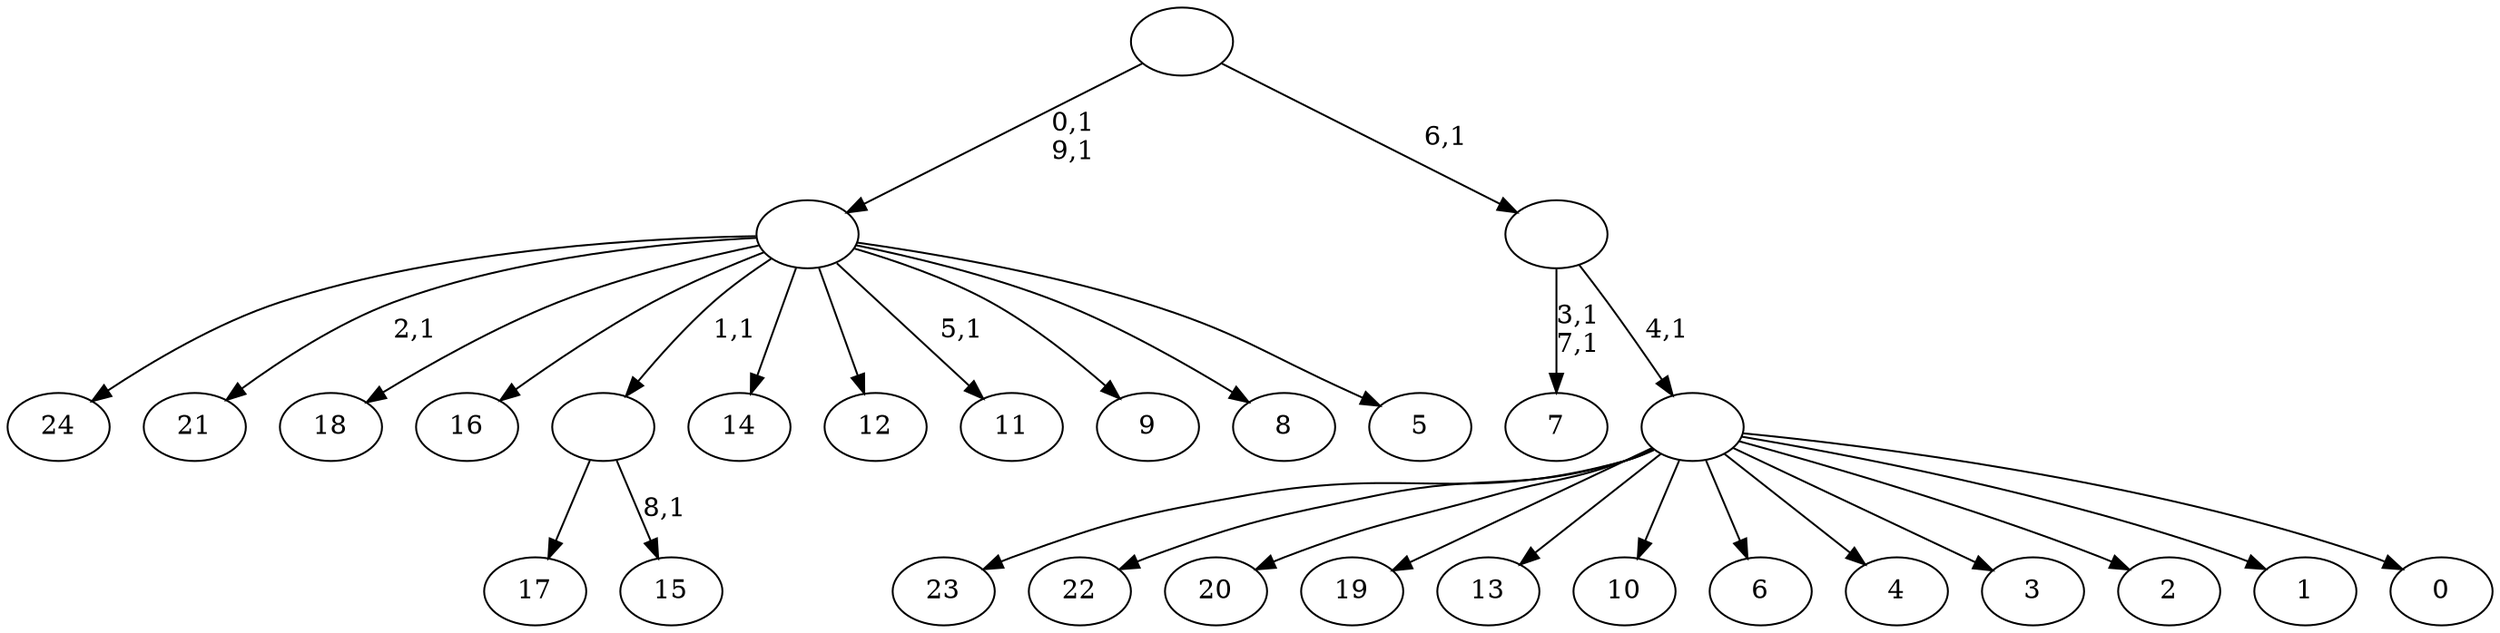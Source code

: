 digraph T {
	35 [label="24"]
	34 [label="23"]
	33 [label="22"]
	32 [label="21"]
	30 [label="20"]
	29 [label="19"]
	28 [label="18"]
	27 [label="17"]
	26 [label="16"]
	25 [label="15"]
	23 [label=""]
	22 [label="14"]
	21 [label="13"]
	20 [label="12"]
	19 [label="11"]
	17 [label="10"]
	16 [label="9"]
	15 [label="8"]
	14 [label="7"]
	11 [label="6"]
	10 [label="5"]
	9 [label=""]
	7 [label="4"]
	6 [label="3"]
	5 [label="2"]
	4 [label="1"]
	3 [label="0"]
	2 [label=""]
	1 [label=""]
	0 [label=""]
	23 -> 25 [label="8,1"]
	23 -> 27 [label=""]
	9 -> 19 [label="5,1"]
	9 -> 32 [label="2,1"]
	9 -> 35 [label=""]
	9 -> 28 [label=""]
	9 -> 26 [label=""]
	9 -> 23 [label="1,1"]
	9 -> 22 [label=""]
	9 -> 20 [label=""]
	9 -> 16 [label=""]
	9 -> 15 [label=""]
	9 -> 10 [label=""]
	2 -> 34 [label=""]
	2 -> 33 [label=""]
	2 -> 30 [label=""]
	2 -> 29 [label=""]
	2 -> 21 [label=""]
	2 -> 17 [label=""]
	2 -> 11 [label=""]
	2 -> 7 [label=""]
	2 -> 6 [label=""]
	2 -> 5 [label=""]
	2 -> 4 [label=""]
	2 -> 3 [label=""]
	1 -> 14 [label="3,1\n7,1"]
	1 -> 2 [label="4,1"]
	0 -> 9 [label="0,1\n9,1"]
	0 -> 1 [label="6,1"]
}
